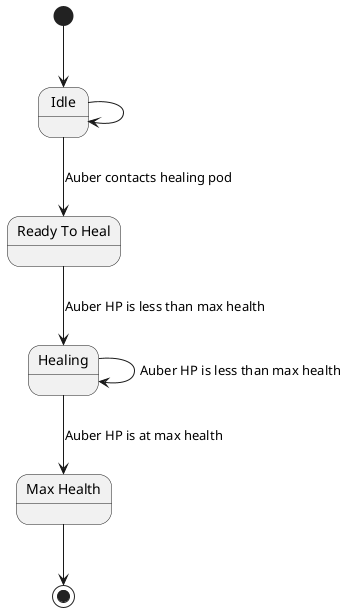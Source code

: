 @startuml
state "Ready To Heal" as ReadyToHeal
state "Max Health" as MaxHealth

[*] --> Idle
Idle --> Idle
Idle --> ReadyToHeal: Auber contacts healing pod
ReadyToHeal --> Healing: Auber HP is less than max health
Healing --> Healing: Auber HP is less than max health
Healing --> MaxHealth: Auber HP is at max health
MaxHealth --> [*]
@enduml